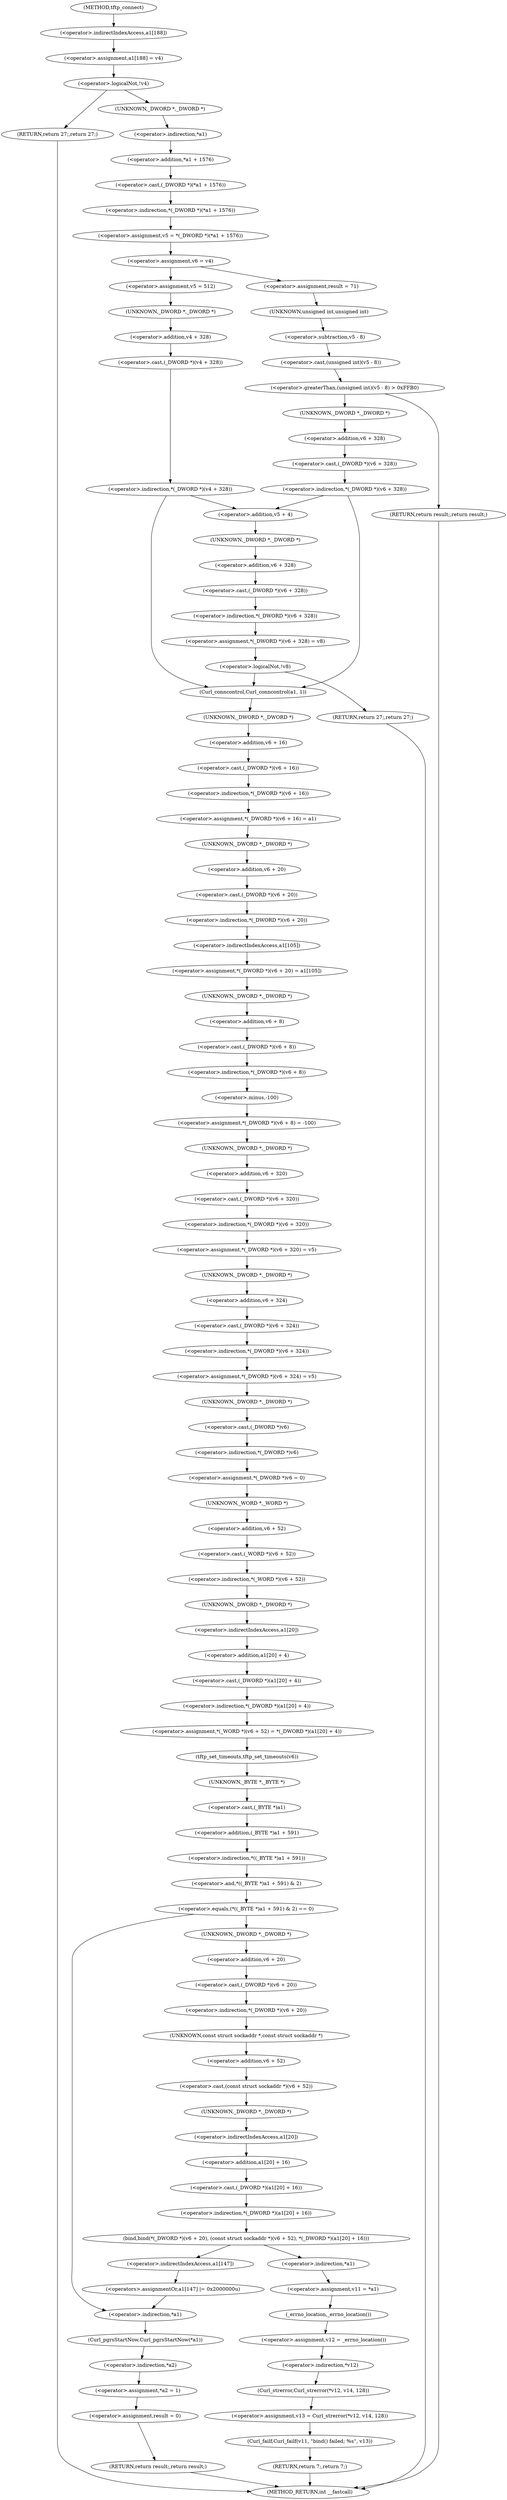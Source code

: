 digraph tftp_connect {  
"1000130" [label = "(<operator>.assignment,a1[188] = v4)" ]
"1000131" [label = "(<operator>.indirectIndexAccess,a1[188])" ]
"1000136" [label = "(<operator>.logicalNot,!v4)" ]
"1000138" [label = "(RETURN,return 27;,return 27;)" ]
"1000140" [label = "(<operator>.assignment,v5 = *(_DWORD *)(*a1 + 1576))" ]
"1000142" [label = "(<operator>.indirection,*(_DWORD *)(*a1 + 1576))" ]
"1000143" [label = "(<operator>.cast,(_DWORD *)(*a1 + 1576))" ]
"1000144" [label = "(UNKNOWN,_DWORD *,_DWORD *)" ]
"1000145" [label = "(<operator>.addition,*a1 + 1576)" ]
"1000146" [label = "(<operator>.indirection,*a1)" ]
"1000149" [label = "(<operator>.assignment,v6 = v4)" ]
"1000155" [label = "(<operator>.assignment,result = 71)" ]
"1000159" [label = "(<operator>.greaterThan,(unsigned int)(v5 - 8) > 0xFFB0)" ]
"1000160" [label = "(<operator>.cast,(unsigned int)(v5 - 8))" ]
"1000161" [label = "(UNKNOWN,unsigned int,unsigned int)" ]
"1000162" [label = "(<operator>.subtraction,v5 - 8)" ]
"1000166" [label = "(RETURN,return result;,return result;)" ]
"1000169" [label = "(<operator>.indirection,*(_DWORD *)(v6 + 328))" ]
"1000170" [label = "(<operator>.cast,(_DWORD *)(v6 + 328))" ]
"1000171" [label = "(UNKNOWN,_DWORD *,_DWORD *)" ]
"1000172" [label = "(<operator>.addition,v6 + 328)" ]
"1000178" [label = "(<operator>.assignment,v5 = 512)" ]
"1000182" [label = "(<operator>.indirection,*(_DWORD *)(v4 + 328))" ]
"1000183" [label = "(<operator>.cast,(_DWORD *)(v4 + 328))" ]
"1000184" [label = "(UNKNOWN,_DWORD *,_DWORD *)" ]
"1000185" [label = "(<operator>.addition,v4 + 328)" ]
"1000191" [label = "(<operator>.addition,v5 + 4)" ]
"1000194" [label = "(<operator>.assignment,*(_DWORD *)(v6 + 328) = v8)" ]
"1000195" [label = "(<operator>.indirection,*(_DWORD *)(v6 + 328))" ]
"1000196" [label = "(<operator>.cast,(_DWORD *)(v6 + 328))" ]
"1000197" [label = "(UNKNOWN,_DWORD *,_DWORD *)" ]
"1000198" [label = "(<operator>.addition,v6 + 328)" ]
"1000203" [label = "(<operator>.logicalNot,!v8)" ]
"1000205" [label = "(RETURN,return 27;,return 27;)" ]
"1000209" [label = "(Curl_conncontrol,Curl_conncontrol(a1, 1))" ]
"1000212" [label = "(<operator>.assignment,*(_DWORD *)(v6 + 16) = a1)" ]
"1000213" [label = "(<operator>.indirection,*(_DWORD *)(v6 + 16))" ]
"1000214" [label = "(<operator>.cast,(_DWORD *)(v6 + 16))" ]
"1000215" [label = "(UNKNOWN,_DWORD *,_DWORD *)" ]
"1000216" [label = "(<operator>.addition,v6 + 16)" ]
"1000220" [label = "(<operator>.assignment,*(_DWORD *)(v6 + 20) = a1[105])" ]
"1000221" [label = "(<operator>.indirection,*(_DWORD *)(v6 + 20))" ]
"1000222" [label = "(<operator>.cast,(_DWORD *)(v6 + 20))" ]
"1000223" [label = "(UNKNOWN,_DWORD *,_DWORD *)" ]
"1000224" [label = "(<operator>.addition,v6 + 20)" ]
"1000227" [label = "(<operator>.indirectIndexAccess,a1[105])" ]
"1000230" [label = "(<operator>.assignment,*(_DWORD *)(v6 + 8) = -100)" ]
"1000231" [label = "(<operator>.indirection,*(_DWORD *)(v6 + 8))" ]
"1000232" [label = "(<operator>.cast,(_DWORD *)(v6 + 8))" ]
"1000233" [label = "(UNKNOWN,_DWORD *,_DWORD *)" ]
"1000234" [label = "(<operator>.addition,v6 + 8)" ]
"1000237" [label = "(<operator>.minus,-100)" ]
"1000239" [label = "(<operator>.assignment,*(_DWORD *)(v6 + 320) = v5)" ]
"1000240" [label = "(<operator>.indirection,*(_DWORD *)(v6 + 320))" ]
"1000241" [label = "(<operator>.cast,(_DWORD *)(v6 + 320))" ]
"1000242" [label = "(UNKNOWN,_DWORD *,_DWORD *)" ]
"1000243" [label = "(<operator>.addition,v6 + 320)" ]
"1000247" [label = "(<operator>.assignment,*(_DWORD *)(v6 + 324) = v5)" ]
"1000248" [label = "(<operator>.indirection,*(_DWORD *)(v6 + 324))" ]
"1000249" [label = "(<operator>.cast,(_DWORD *)(v6 + 324))" ]
"1000250" [label = "(UNKNOWN,_DWORD *,_DWORD *)" ]
"1000251" [label = "(<operator>.addition,v6 + 324)" ]
"1000255" [label = "(<operator>.assignment,*(_DWORD *)v6 = 0)" ]
"1000256" [label = "(<operator>.indirection,*(_DWORD *)v6)" ]
"1000257" [label = "(<operator>.cast,(_DWORD *)v6)" ]
"1000258" [label = "(UNKNOWN,_DWORD *,_DWORD *)" ]
"1000261" [label = "(<operator>.assignment,*(_WORD *)(v6 + 52) = *(_DWORD *)(a1[20] + 4))" ]
"1000262" [label = "(<operator>.indirection,*(_WORD *)(v6 + 52))" ]
"1000263" [label = "(<operator>.cast,(_WORD *)(v6 + 52))" ]
"1000264" [label = "(UNKNOWN,_WORD *,_WORD *)" ]
"1000265" [label = "(<operator>.addition,v6 + 52)" ]
"1000268" [label = "(<operator>.indirection,*(_DWORD *)(a1[20] + 4))" ]
"1000269" [label = "(<operator>.cast,(_DWORD *)(a1[20] + 4))" ]
"1000270" [label = "(UNKNOWN,_DWORD *,_DWORD *)" ]
"1000271" [label = "(<operator>.addition,a1[20] + 4)" ]
"1000272" [label = "(<operator>.indirectIndexAccess,a1[20])" ]
"1000276" [label = "(tftp_set_timeouts,tftp_set_timeouts(v6))" ]
"1000279" [label = "(<operator>.equals,(*((_BYTE *)a1 + 591) & 2) == 0)" ]
"1000280" [label = "(<operator>.and,*((_BYTE *)a1 + 591) & 2)" ]
"1000281" [label = "(<operator>.indirection,*((_BYTE *)a1 + 591))" ]
"1000282" [label = "(<operator>.addition,(_BYTE *)a1 + 591)" ]
"1000283" [label = "(<operator>.cast,(_BYTE *)a1)" ]
"1000284" [label = "(UNKNOWN,_BYTE *,_BYTE *)" ]
"1000291" [label = "(bind,bind(*(_DWORD *)(v6 + 20), (const struct sockaddr *)(v6 + 52), *(_DWORD *)(a1[20] + 16)))" ]
"1000292" [label = "(<operator>.indirection,*(_DWORD *)(v6 + 20))" ]
"1000293" [label = "(<operator>.cast,(_DWORD *)(v6 + 20))" ]
"1000294" [label = "(UNKNOWN,_DWORD *,_DWORD *)" ]
"1000295" [label = "(<operator>.addition,v6 + 20)" ]
"1000298" [label = "(<operator>.cast,(const struct sockaddr *)(v6 + 52))" ]
"1000299" [label = "(UNKNOWN,const struct sockaddr *,const struct sockaddr *)" ]
"1000300" [label = "(<operator>.addition,v6 + 52)" ]
"1000303" [label = "(<operator>.indirection,*(_DWORD *)(a1[20] + 16))" ]
"1000304" [label = "(<operator>.cast,(_DWORD *)(a1[20] + 16))" ]
"1000305" [label = "(UNKNOWN,_DWORD *,_DWORD *)" ]
"1000306" [label = "(<operator>.addition,a1[20] + 16)" ]
"1000307" [label = "(<operator>.indirectIndexAccess,a1[20])" ]
"1000312" [label = "(<operator>.assignment,v11 = *a1)" ]
"1000314" [label = "(<operator>.indirection,*a1)" ]
"1000316" [label = "(<operator>.assignment,v12 = _errno_location())" ]
"1000318" [label = "(_errno_location,_errno_location())" ]
"1000319" [label = "(<operator>.assignment,v13 = Curl_strerror(*v12, v14, 128))" ]
"1000321" [label = "(Curl_strerror,Curl_strerror(*v12, v14, 128))" ]
"1000322" [label = "(<operator>.indirection,*v12)" ]
"1000326" [label = "(Curl_failf,Curl_failf(v11, \"bind() failed; %s\", v13))" ]
"1000330" [label = "(RETURN,return 7;,return 7;)" ]
"1000332" [label = "(<operators>.assignmentOr,a1[147] |= 0x2000000u)" ]
"1000333" [label = "(<operator>.indirectIndexAccess,a1[147])" ]
"1000337" [label = "(Curl_pgrsStartNow,Curl_pgrsStartNow(*a1))" ]
"1000338" [label = "(<operator>.indirection,*a1)" ]
"1000340" [label = "(<operator>.assignment,*a2 = 1)" ]
"1000341" [label = "(<operator>.indirection,*a2)" ]
"1000344" [label = "(<operator>.assignment,result = 0)" ]
"1000347" [label = "(RETURN,return result;,return result;)" ]
"1000112" [label = "(METHOD,tftp_connect)" ]
"1000349" [label = "(METHOD_RETURN,int __fastcall)" ]
  "1000130" -> "1000136" 
  "1000131" -> "1000130" 
  "1000136" -> "1000138" 
  "1000136" -> "1000144" 
  "1000138" -> "1000349" 
  "1000140" -> "1000149" 
  "1000142" -> "1000140" 
  "1000143" -> "1000142" 
  "1000144" -> "1000146" 
  "1000145" -> "1000143" 
  "1000146" -> "1000145" 
  "1000149" -> "1000155" 
  "1000149" -> "1000178" 
  "1000155" -> "1000161" 
  "1000159" -> "1000171" 
  "1000159" -> "1000166" 
  "1000160" -> "1000159" 
  "1000161" -> "1000162" 
  "1000162" -> "1000160" 
  "1000166" -> "1000349" 
  "1000169" -> "1000209" 
  "1000169" -> "1000191" 
  "1000170" -> "1000169" 
  "1000171" -> "1000172" 
  "1000172" -> "1000170" 
  "1000178" -> "1000184" 
  "1000182" -> "1000209" 
  "1000182" -> "1000191" 
  "1000183" -> "1000182" 
  "1000184" -> "1000185" 
  "1000185" -> "1000183" 
  "1000191" -> "1000197" 
  "1000194" -> "1000203" 
  "1000195" -> "1000194" 
  "1000196" -> "1000195" 
  "1000197" -> "1000198" 
  "1000198" -> "1000196" 
  "1000203" -> "1000205" 
  "1000203" -> "1000209" 
  "1000205" -> "1000349" 
  "1000209" -> "1000215" 
  "1000212" -> "1000223" 
  "1000213" -> "1000212" 
  "1000214" -> "1000213" 
  "1000215" -> "1000216" 
  "1000216" -> "1000214" 
  "1000220" -> "1000233" 
  "1000221" -> "1000227" 
  "1000222" -> "1000221" 
  "1000223" -> "1000224" 
  "1000224" -> "1000222" 
  "1000227" -> "1000220" 
  "1000230" -> "1000242" 
  "1000231" -> "1000237" 
  "1000232" -> "1000231" 
  "1000233" -> "1000234" 
  "1000234" -> "1000232" 
  "1000237" -> "1000230" 
  "1000239" -> "1000250" 
  "1000240" -> "1000239" 
  "1000241" -> "1000240" 
  "1000242" -> "1000243" 
  "1000243" -> "1000241" 
  "1000247" -> "1000258" 
  "1000248" -> "1000247" 
  "1000249" -> "1000248" 
  "1000250" -> "1000251" 
  "1000251" -> "1000249" 
  "1000255" -> "1000264" 
  "1000256" -> "1000255" 
  "1000257" -> "1000256" 
  "1000258" -> "1000257" 
  "1000261" -> "1000276" 
  "1000262" -> "1000270" 
  "1000263" -> "1000262" 
  "1000264" -> "1000265" 
  "1000265" -> "1000263" 
  "1000268" -> "1000261" 
  "1000269" -> "1000268" 
  "1000270" -> "1000272" 
  "1000271" -> "1000269" 
  "1000272" -> "1000271" 
  "1000276" -> "1000284" 
  "1000279" -> "1000294" 
  "1000279" -> "1000338" 
  "1000280" -> "1000279" 
  "1000281" -> "1000280" 
  "1000282" -> "1000281" 
  "1000283" -> "1000282" 
  "1000284" -> "1000283" 
  "1000291" -> "1000314" 
  "1000291" -> "1000333" 
  "1000292" -> "1000299" 
  "1000293" -> "1000292" 
  "1000294" -> "1000295" 
  "1000295" -> "1000293" 
  "1000298" -> "1000305" 
  "1000299" -> "1000300" 
  "1000300" -> "1000298" 
  "1000303" -> "1000291" 
  "1000304" -> "1000303" 
  "1000305" -> "1000307" 
  "1000306" -> "1000304" 
  "1000307" -> "1000306" 
  "1000312" -> "1000318" 
  "1000314" -> "1000312" 
  "1000316" -> "1000322" 
  "1000318" -> "1000316" 
  "1000319" -> "1000326" 
  "1000321" -> "1000319" 
  "1000322" -> "1000321" 
  "1000326" -> "1000330" 
  "1000330" -> "1000349" 
  "1000332" -> "1000338" 
  "1000333" -> "1000332" 
  "1000337" -> "1000341" 
  "1000338" -> "1000337" 
  "1000340" -> "1000344" 
  "1000341" -> "1000340" 
  "1000344" -> "1000347" 
  "1000347" -> "1000349" 
  "1000112" -> "1000131" 
}
